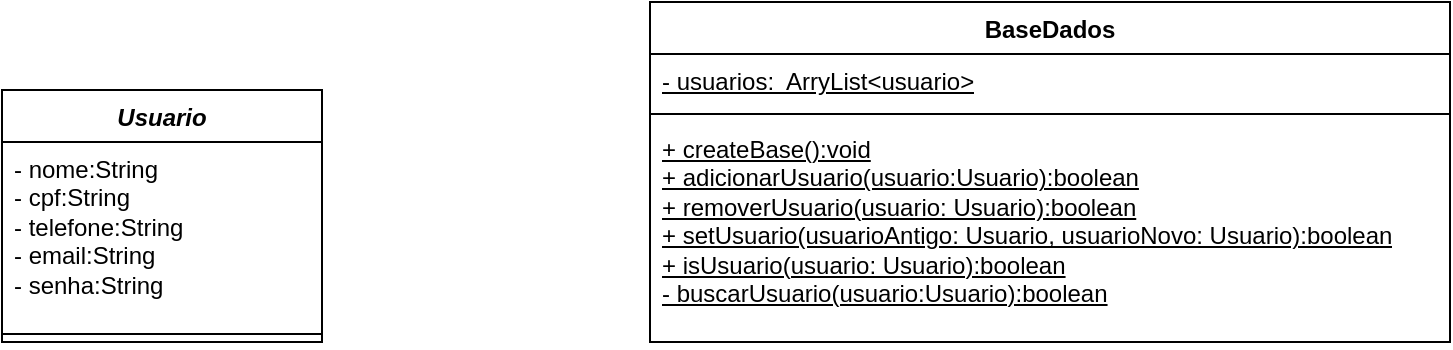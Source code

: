 <mxfile version="22.0.3" type="device">
  <diagram id="C5RBs43oDa-KdzZeNtuy" name="Page-1">
    <mxGraphModel dx="683" dy="398" grid="1" gridSize="10" guides="1" tooltips="1" connect="1" arrows="1" fold="1" page="1" pageScale="1" pageWidth="827" pageHeight="1169" math="0" shadow="0">
      <root>
        <mxCell id="WIyWlLk6GJQsqaUBKTNV-0" />
        <mxCell id="WIyWlLk6GJQsqaUBKTNV-1" parent="WIyWlLk6GJQsqaUBKTNV-0" />
        <mxCell id="7Udrb9Kinv7aaGzozSiR-0" value="BaseDados" style="swimlane;fontStyle=1;align=center;verticalAlign=top;childLayout=stackLayout;horizontal=1;startSize=26;horizontalStack=0;resizeParent=1;resizeParentMax=0;resizeLast=0;collapsible=1;marginBottom=0;whiteSpace=wrap;html=1;direction=east;" vertex="1" parent="WIyWlLk6GJQsqaUBKTNV-1">
          <mxGeometry x="414" y="386" width="400" height="170" as="geometry">
            <mxRectangle x="140" y="190" width="110" height="30" as="alternateBounds" />
          </mxGeometry>
        </mxCell>
        <mxCell id="7Udrb9Kinv7aaGzozSiR-1" value="&lt;u&gt;- usuarios:&amp;nbsp; ArryList&amp;lt;usuario&amp;gt;&lt;/u&gt;" style="text;strokeColor=none;fillColor=none;align=left;verticalAlign=top;spacingLeft=4;spacingRight=4;overflow=hidden;rotatable=0;points=[[0,0.5],[1,0.5]];portConstraint=eastwest;whiteSpace=wrap;html=1;" vertex="1" parent="7Udrb9Kinv7aaGzozSiR-0">
          <mxGeometry y="26" width="400" height="26" as="geometry" />
        </mxCell>
        <mxCell id="7Udrb9Kinv7aaGzozSiR-2" value="" style="line;strokeWidth=1;fillColor=none;align=left;verticalAlign=middle;spacingTop=-1;spacingLeft=3;spacingRight=3;rotatable=0;labelPosition=right;points=[];portConstraint=eastwest;strokeColor=inherit;" vertex="1" parent="7Udrb9Kinv7aaGzozSiR-0">
          <mxGeometry y="52" width="400" height="8" as="geometry" />
        </mxCell>
        <mxCell id="7Udrb9Kinv7aaGzozSiR-3" value="+ createBase():void&lt;br&gt;+ adicionarUsuario(usuario:Usuario):boolean&lt;br&gt;+ removerUsuario(usuario: Usuario):boolean&lt;br&gt;+ setUsuario(usuarioAntigo: Usuario, usuarioNovo: Usuario):boolean&lt;br&gt;+ isUsuario(usuario: Usuario):boolean&lt;br&gt;- buscarUsuario(usuario:Usuario):boolean" style="text;strokeColor=none;fillColor=none;align=left;verticalAlign=top;spacingLeft=4;spacingRight=4;overflow=hidden;rotatable=0;points=[[0,0.5],[1,0.5]];portConstraint=eastwest;whiteSpace=wrap;html=1;direction=north;fontStyle=4" vertex="1" parent="7Udrb9Kinv7aaGzozSiR-0">
          <mxGeometry y="60" width="400" height="110" as="geometry" />
        </mxCell>
        <mxCell id="7Udrb9Kinv7aaGzozSiR-4" value="&lt;i&gt;Usuario&lt;/i&gt;" style="swimlane;fontStyle=1;align=center;verticalAlign=top;childLayout=stackLayout;horizontal=1;startSize=26;horizontalStack=0;resizeParent=1;resizeParentMax=0;resizeLast=0;collapsible=1;marginBottom=0;whiteSpace=wrap;html=1;" vertex="1" parent="WIyWlLk6GJQsqaUBKTNV-1">
          <mxGeometry x="90" y="430" width="160" height="126" as="geometry" />
        </mxCell>
        <mxCell id="7Udrb9Kinv7aaGzozSiR-5" value="- nome:String&lt;br&gt;- cpf:String&lt;br&gt;- telefone:String&lt;br&gt;- email:String&lt;br&gt;- senha:String" style="text;strokeColor=none;fillColor=none;align=left;verticalAlign=top;spacingLeft=4;spacingRight=4;overflow=hidden;rotatable=0;points=[[0,0.5],[1,0.5]];portConstraint=eastwest;whiteSpace=wrap;html=1;" vertex="1" parent="7Udrb9Kinv7aaGzozSiR-4">
          <mxGeometry y="26" width="160" height="92" as="geometry" />
        </mxCell>
        <mxCell id="7Udrb9Kinv7aaGzozSiR-6" value="" style="line;strokeWidth=1;fillColor=none;align=left;verticalAlign=middle;spacingTop=-1;spacingLeft=3;spacingRight=3;rotatable=0;labelPosition=right;points=[];portConstraint=eastwest;strokeColor=inherit;" vertex="1" parent="7Udrb9Kinv7aaGzozSiR-4">
          <mxGeometry y="118" width="160" height="8" as="geometry" />
        </mxCell>
      </root>
    </mxGraphModel>
  </diagram>
</mxfile>
